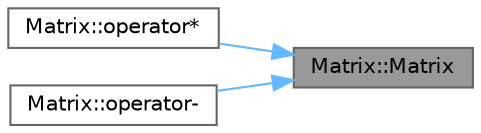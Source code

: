 digraph "Matrix::Matrix"
{
 // LATEX_PDF_SIZE
  bgcolor="transparent";
  edge [fontname=Helvetica,fontsize=10,labelfontname=Helvetica,labelfontsize=10];
  node [fontname=Helvetica,fontsize=10,shape=box,height=0.2,width=0.4];
  rankdir="RL";
  Node1 [id="Node000001",label="Matrix::Matrix",height=0.2,width=0.4,color="gray40", fillcolor="grey60", style="filled", fontcolor="black",tooltip=" "];
  Node1 -> Node2 [id="edge1_Node000001_Node000002",dir="back",color="steelblue1",style="solid",tooltip=" "];
  Node2 [id="Node000002",label="Matrix::operator*",height=0.2,width=0.4,color="grey40", fillcolor="white", style="filled",URL="$class_matrix.html#ab5c13f2f7f2d01419453cd4ec42d9613",tooltip=" "];
  Node1 -> Node3 [id="edge2_Node000001_Node000003",dir="back",color="steelblue1",style="solid",tooltip=" "];
  Node3 [id="Node000003",label="Matrix::operator-",height=0.2,width=0.4,color="grey40", fillcolor="white", style="filled",URL="$class_matrix.html#aa18b9161e4a64e26906136ecfa8fdc9b",tooltip=" "];
}
